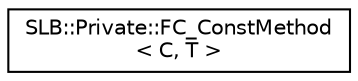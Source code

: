 digraph "Graphical Class Hierarchy"
{
  edge [fontname="Helvetica",fontsize="10",labelfontname="Helvetica",labelfontsize="10"];
  node [fontname="Helvetica",fontsize="10",shape=record];
  rankdir="LR";
  Node1 [label="SLB::Private::FC_ConstMethod\l\< C, T \>",height=0.2,width=0.4,color="black", fillcolor="white", style="filled",URL="$classSLB_1_1Private_1_1FC__ConstMethod.html"];
}
